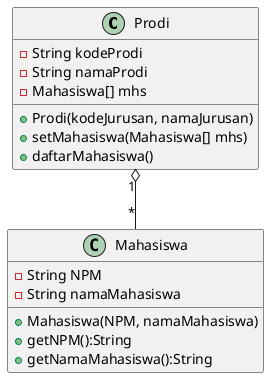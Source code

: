 @startuml
'https://plantuml.com/class-diagram

class Prodi {
    - String kodeProdi
    - String namaProdi
    - Mahasiswa[] mhs

    + Prodi(kodeJurusan, namaJurusan)
    + setMahasiswa(Mahasiswa[] mhs)
    + daftarMahasiswa()
}

class Mahasiswa {
    - String NPM
    - String namaMahasiswa

    + Mahasiswa(NPM, namaMahasiswa)
    + getNPM():String
    + getNamaMahasiswa():String
}

Prodi "1" o-- "*" Mahasiswa

@enduml